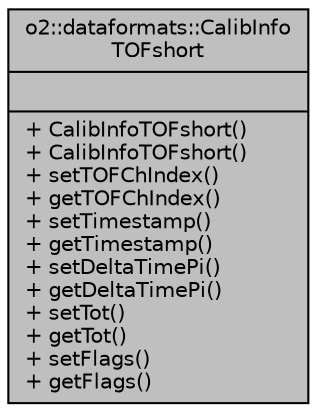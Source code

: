 digraph "o2::dataformats::CalibInfoTOFshort"
{
 // INTERACTIVE_SVG=YES
  bgcolor="transparent";
  edge [fontname="Helvetica",fontsize="10",labelfontname="Helvetica",labelfontsize="10"];
  node [fontname="Helvetica",fontsize="10",shape=record];
  Node1 [label="{o2::dataformats::CalibInfo\lTOFshort\n||+ CalibInfoTOFshort()\l+ CalibInfoTOFshort()\l+ setTOFChIndex()\l+ getTOFChIndex()\l+ setTimestamp()\l+ getTimestamp()\l+ setDeltaTimePi()\l+ getDeltaTimePi()\l+ setTot()\l+ getTot()\l+ setFlags()\l+ getFlags()\l}",height=0.2,width=0.4,color="black", fillcolor="grey75", style="filled" fontcolor="black"];
}
